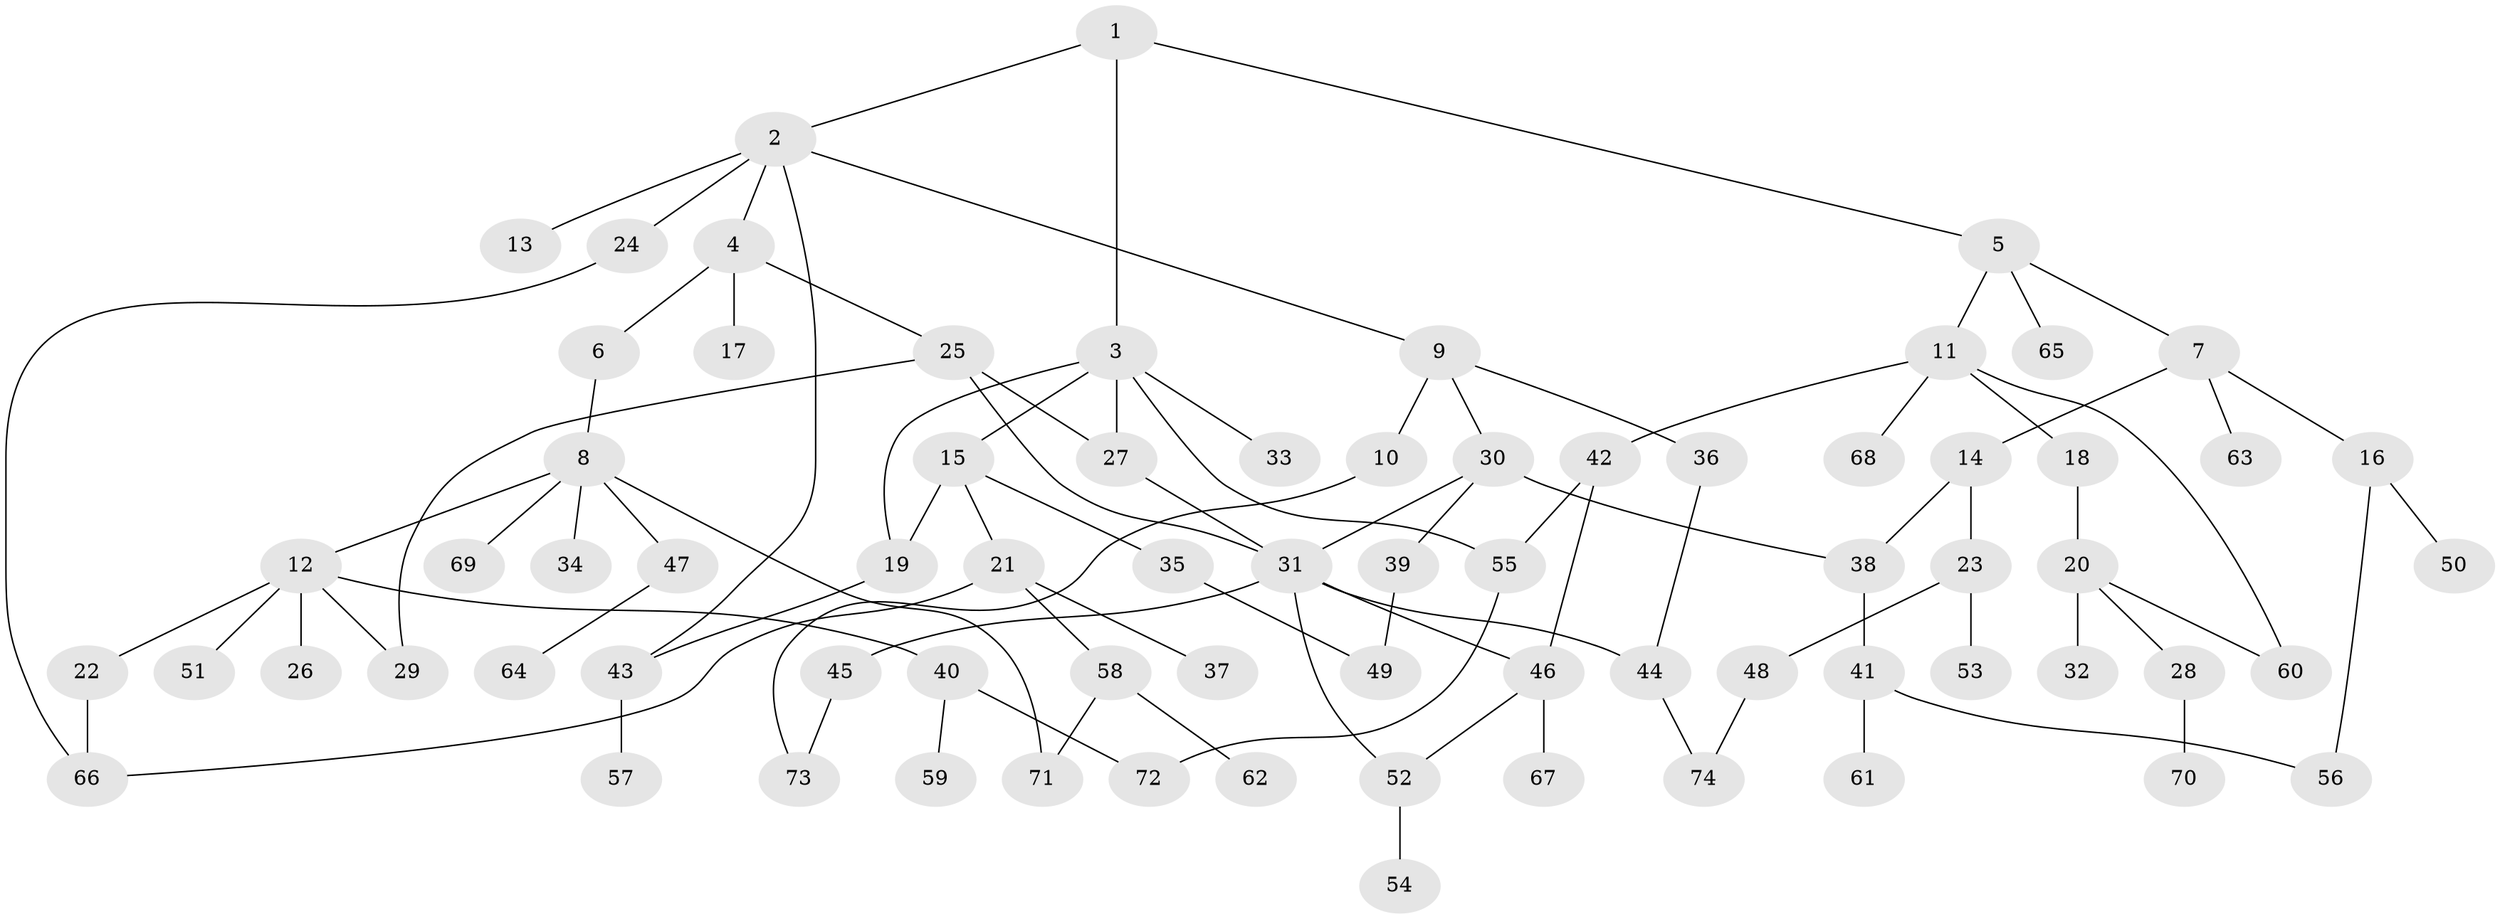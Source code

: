 // coarse degree distribution, {6: 0.06382978723404255, 8: 0.02127659574468085, 4: 0.1276595744680851, 3: 0.1276595744680851, 5: 0.0425531914893617, 2: 0.3191489361702128, 1: 0.2765957446808511, 7: 0.02127659574468085}
// Generated by graph-tools (version 1.1) at 2025/23/03/03/25 07:23:32]
// undirected, 74 vertices, 93 edges
graph export_dot {
graph [start="1"]
  node [color=gray90,style=filled];
  1;
  2;
  3;
  4;
  5;
  6;
  7;
  8;
  9;
  10;
  11;
  12;
  13;
  14;
  15;
  16;
  17;
  18;
  19;
  20;
  21;
  22;
  23;
  24;
  25;
  26;
  27;
  28;
  29;
  30;
  31;
  32;
  33;
  34;
  35;
  36;
  37;
  38;
  39;
  40;
  41;
  42;
  43;
  44;
  45;
  46;
  47;
  48;
  49;
  50;
  51;
  52;
  53;
  54;
  55;
  56;
  57;
  58;
  59;
  60;
  61;
  62;
  63;
  64;
  65;
  66;
  67;
  68;
  69;
  70;
  71;
  72;
  73;
  74;
  1 -- 2;
  1 -- 3;
  1 -- 5;
  2 -- 4;
  2 -- 9;
  2 -- 13;
  2 -- 24;
  2 -- 43;
  3 -- 15;
  3 -- 33;
  3 -- 27;
  3 -- 55;
  3 -- 19;
  4 -- 6;
  4 -- 17;
  4 -- 25;
  5 -- 7;
  5 -- 11;
  5 -- 65;
  6 -- 8;
  7 -- 14;
  7 -- 16;
  7 -- 63;
  8 -- 12;
  8 -- 34;
  8 -- 47;
  8 -- 69;
  8 -- 71;
  9 -- 10;
  9 -- 30;
  9 -- 36;
  10 -- 73;
  11 -- 18;
  11 -- 42;
  11 -- 68;
  11 -- 60;
  12 -- 22;
  12 -- 26;
  12 -- 40;
  12 -- 51;
  12 -- 29;
  14 -- 23;
  14 -- 38;
  15 -- 19;
  15 -- 21;
  15 -- 35;
  16 -- 50;
  16 -- 56;
  18 -- 20;
  19 -- 43;
  20 -- 28;
  20 -- 32;
  20 -- 60;
  21 -- 37;
  21 -- 58;
  21 -- 66;
  22 -- 66;
  23 -- 48;
  23 -- 53;
  24 -- 66;
  25 -- 27;
  25 -- 29;
  25 -- 31;
  27 -- 31;
  28 -- 70;
  30 -- 31;
  30 -- 39;
  30 -- 38;
  31 -- 45;
  31 -- 52;
  31 -- 44;
  31 -- 46;
  35 -- 49;
  36 -- 44;
  38 -- 41;
  39 -- 49;
  40 -- 59;
  40 -- 72;
  41 -- 61;
  41 -- 56;
  42 -- 46;
  42 -- 55;
  43 -- 57;
  44 -- 74;
  45 -- 73;
  46 -- 52;
  46 -- 67;
  47 -- 64;
  48 -- 74;
  52 -- 54;
  55 -- 72;
  58 -- 62;
  58 -- 71;
}
